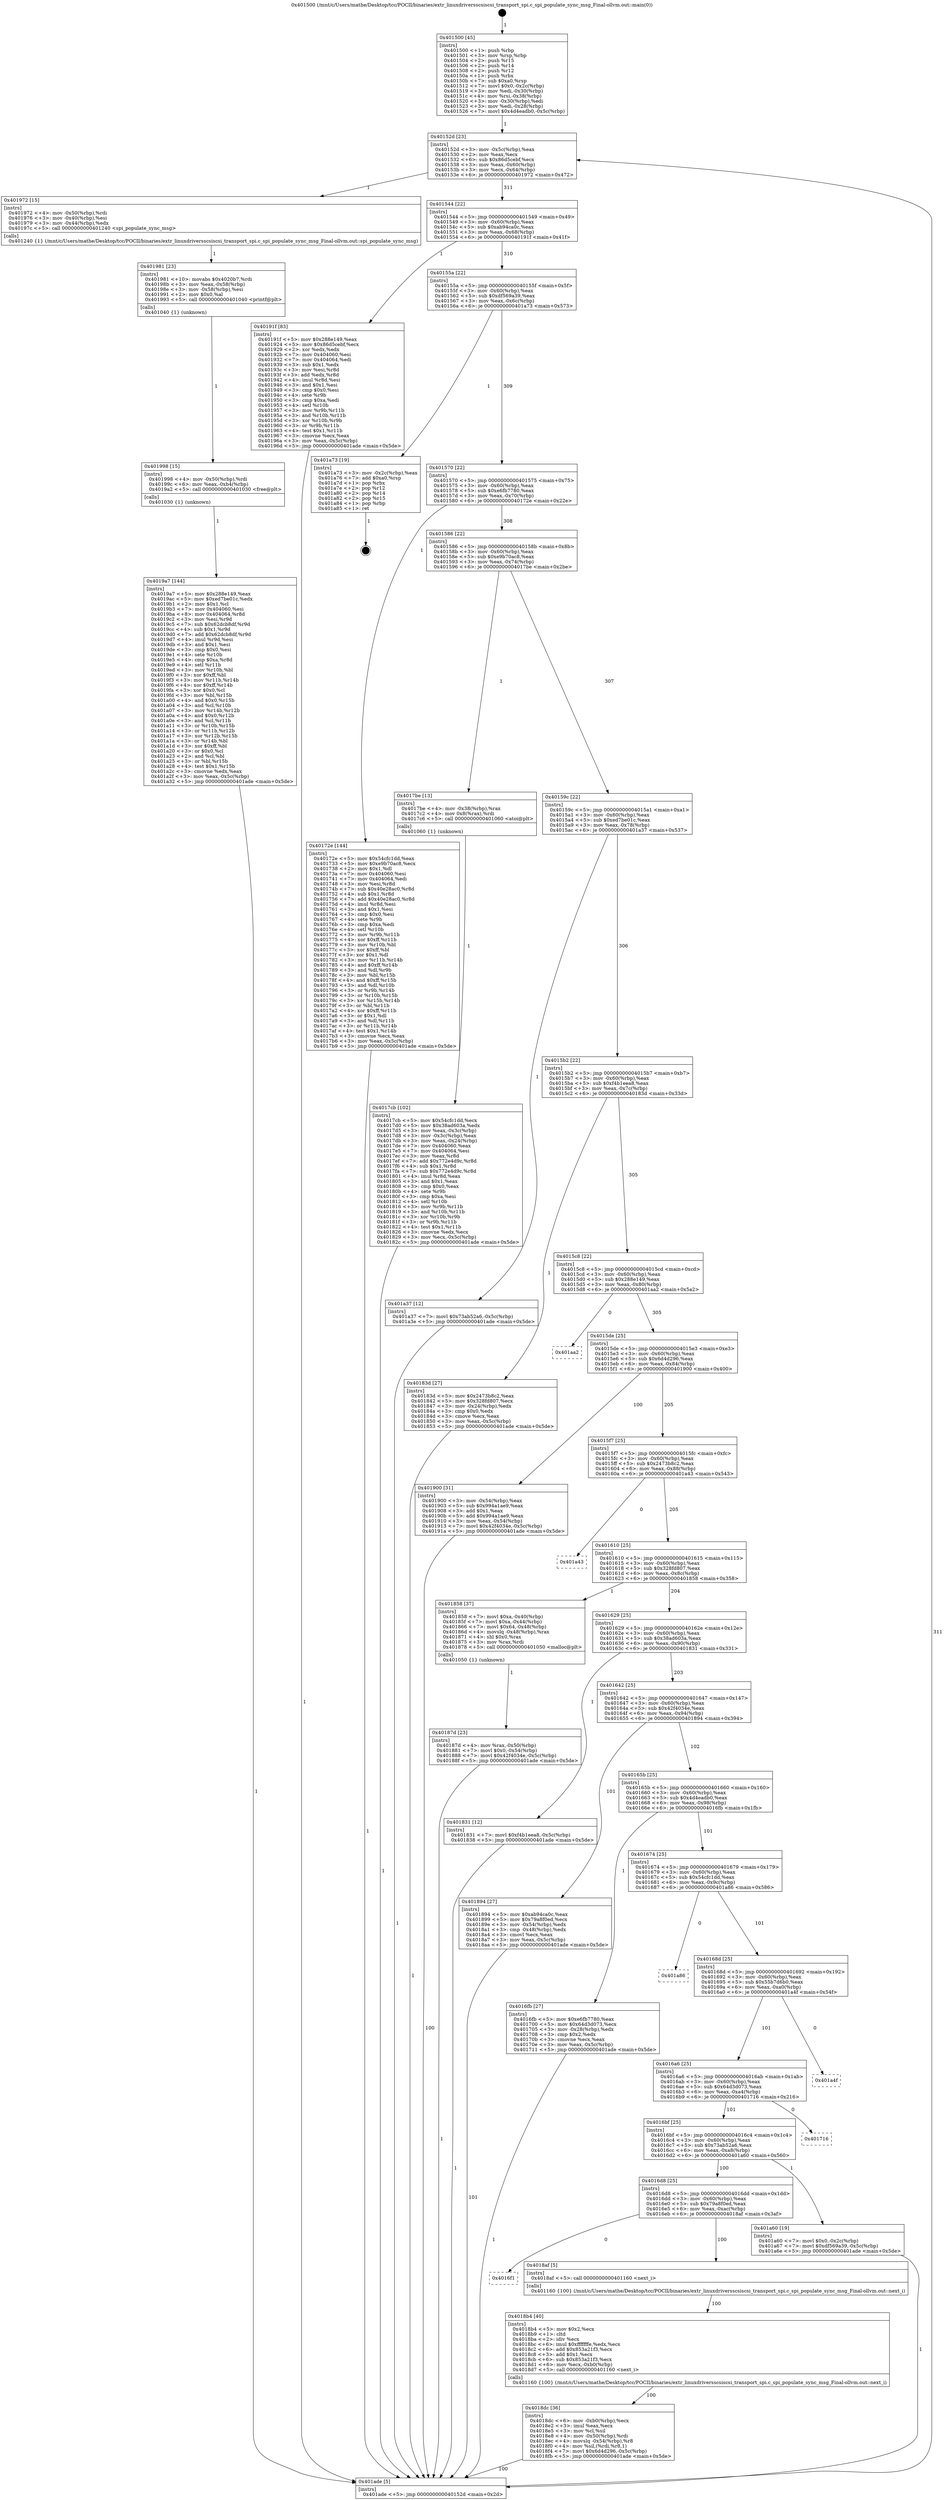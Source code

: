 digraph "0x401500" {
  label = "0x401500 (/mnt/c/Users/mathe/Desktop/tcc/POCII/binaries/extr_linuxdriversscsiscsi_transport_spi.c_spi_populate_sync_msg_Final-ollvm.out::main(0))"
  labelloc = "t"
  node[shape=record]

  Entry [label="",width=0.3,height=0.3,shape=circle,fillcolor=black,style=filled]
  "0x40152d" [label="{
     0x40152d [23]\l
     | [instrs]\l
     &nbsp;&nbsp;0x40152d \<+3\>: mov -0x5c(%rbp),%eax\l
     &nbsp;&nbsp;0x401530 \<+2\>: mov %eax,%ecx\l
     &nbsp;&nbsp;0x401532 \<+6\>: sub $0x86d5cebf,%ecx\l
     &nbsp;&nbsp;0x401538 \<+3\>: mov %eax,-0x60(%rbp)\l
     &nbsp;&nbsp;0x40153b \<+3\>: mov %ecx,-0x64(%rbp)\l
     &nbsp;&nbsp;0x40153e \<+6\>: je 0000000000401972 \<main+0x472\>\l
  }"]
  "0x401972" [label="{
     0x401972 [15]\l
     | [instrs]\l
     &nbsp;&nbsp;0x401972 \<+4\>: mov -0x50(%rbp),%rdi\l
     &nbsp;&nbsp;0x401976 \<+3\>: mov -0x40(%rbp),%esi\l
     &nbsp;&nbsp;0x401979 \<+3\>: mov -0x44(%rbp),%edx\l
     &nbsp;&nbsp;0x40197c \<+5\>: call 0000000000401240 \<spi_populate_sync_msg\>\l
     | [calls]\l
     &nbsp;&nbsp;0x401240 \{1\} (/mnt/c/Users/mathe/Desktop/tcc/POCII/binaries/extr_linuxdriversscsiscsi_transport_spi.c_spi_populate_sync_msg_Final-ollvm.out::spi_populate_sync_msg)\l
  }"]
  "0x401544" [label="{
     0x401544 [22]\l
     | [instrs]\l
     &nbsp;&nbsp;0x401544 \<+5\>: jmp 0000000000401549 \<main+0x49\>\l
     &nbsp;&nbsp;0x401549 \<+3\>: mov -0x60(%rbp),%eax\l
     &nbsp;&nbsp;0x40154c \<+5\>: sub $0xab94ca0c,%eax\l
     &nbsp;&nbsp;0x401551 \<+3\>: mov %eax,-0x68(%rbp)\l
     &nbsp;&nbsp;0x401554 \<+6\>: je 000000000040191f \<main+0x41f\>\l
  }"]
  Exit [label="",width=0.3,height=0.3,shape=circle,fillcolor=black,style=filled,peripheries=2]
  "0x40191f" [label="{
     0x40191f [83]\l
     | [instrs]\l
     &nbsp;&nbsp;0x40191f \<+5\>: mov $0x288e149,%eax\l
     &nbsp;&nbsp;0x401924 \<+5\>: mov $0x86d5cebf,%ecx\l
     &nbsp;&nbsp;0x401929 \<+2\>: xor %edx,%edx\l
     &nbsp;&nbsp;0x40192b \<+7\>: mov 0x404060,%esi\l
     &nbsp;&nbsp;0x401932 \<+7\>: mov 0x404064,%edi\l
     &nbsp;&nbsp;0x401939 \<+3\>: sub $0x1,%edx\l
     &nbsp;&nbsp;0x40193c \<+3\>: mov %esi,%r8d\l
     &nbsp;&nbsp;0x40193f \<+3\>: add %edx,%r8d\l
     &nbsp;&nbsp;0x401942 \<+4\>: imul %r8d,%esi\l
     &nbsp;&nbsp;0x401946 \<+3\>: and $0x1,%esi\l
     &nbsp;&nbsp;0x401949 \<+3\>: cmp $0x0,%esi\l
     &nbsp;&nbsp;0x40194c \<+4\>: sete %r9b\l
     &nbsp;&nbsp;0x401950 \<+3\>: cmp $0xa,%edi\l
     &nbsp;&nbsp;0x401953 \<+4\>: setl %r10b\l
     &nbsp;&nbsp;0x401957 \<+3\>: mov %r9b,%r11b\l
     &nbsp;&nbsp;0x40195a \<+3\>: and %r10b,%r11b\l
     &nbsp;&nbsp;0x40195d \<+3\>: xor %r10b,%r9b\l
     &nbsp;&nbsp;0x401960 \<+3\>: or %r9b,%r11b\l
     &nbsp;&nbsp;0x401963 \<+4\>: test $0x1,%r11b\l
     &nbsp;&nbsp;0x401967 \<+3\>: cmovne %ecx,%eax\l
     &nbsp;&nbsp;0x40196a \<+3\>: mov %eax,-0x5c(%rbp)\l
     &nbsp;&nbsp;0x40196d \<+5\>: jmp 0000000000401ade \<main+0x5de\>\l
  }"]
  "0x40155a" [label="{
     0x40155a [22]\l
     | [instrs]\l
     &nbsp;&nbsp;0x40155a \<+5\>: jmp 000000000040155f \<main+0x5f\>\l
     &nbsp;&nbsp;0x40155f \<+3\>: mov -0x60(%rbp),%eax\l
     &nbsp;&nbsp;0x401562 \<+5\>: sub $0xdf569a39,%eax\l
     &nbsp;&nbsp;0x401567 \<+3\>: mov %eax,-0x6c(%rbp)\l
     &nbsp;&nbsp;0x40156a \<+6\>: je 0000000000401a73 \<main+0x573\>\l
  }"]
  "0x4019a7" [label="{
     0x4019a7 [144]\l
     | [instrs]\l
     &nbsp;&nbsp;0x4019a7 \<+5\>: mov $0x288e149,%eax\l
     &nbsp;&nbsp;0x4019ac \<+5\>: mov $0xed7be01c,%edx\l
     &nbsp;&nbsp;0x4019b1 \<+2\>: mov $0x1,%cl\l
     &nbsp;&nbsp;0x4019b3 \<+7\>: mov 0x404060,%esi\l
     &nbsp;&nbsp;0x4019ba \<+8\>: mov 0x404064,%r8d\l
     &nbsp;&nbsp;0x4019c2 \<+3\>: mov %esi,%r9d\l
     &nbsp;&nbsp;0x4019c5 \<+7\>: sub $0x62dcb8df,%r9d\l
     &nbsp;&nbsp;0x4019cc \<+4\>: sub $0x1,%r9d\l
     &nbsp;&nbsp;0x4019d0 \<+7\>: add $0x62dcb8df,%r9d\l
     &nbsp;&nbsp;0x4019d7 \<+4\>: imul %r9d,%esi\l
     &nbsp;&nbsp;0x4019db \<+3\>: and $0x1,%esi\l
     &nbsp;&nbsp;0x4019de \<+3\>: cmp $0x0,%esi\l
     &nbsp;&nbsp;0x4019e1 \<+4\>: sete %r10b\l
     &nbsp;&nbsp;0x4019e5 \<+4\>: cmp $0xa,%r8d\l
     &nbsp;&nbsp;0x4019e9 \<+4\>: setl %r11b\l
     &nbsp;&nbsp;0x4019ed \<+3\>: mov %r10b,%bl\l
     &nbsp;&nbsp;0x4019f0 \<+3\>: xor $0xff,%bl\l
     &nbsp;&nbsp;0x4019f3 \<+3\>: mov %r11b,%r14b\l
     &nbsp;&nbsp;0x4019f6 \<+4\>: xor $0xff,%r14b\l
     &nbsp;&nbsp;0x4019fa \<+3\>: xor $0x0,%cl\l
     &nbsp;&nbsp;0x4019fd \<+3\>: mov %bl,%r15b\l
     &nbsp;&nbsp;0x401a00 \<+4\>: and $0x0,%r15b\l
     &nbsp;&nbsp;0x401a04 \<+3\>: and %cl,%r10b\l
     &nbsp;&nbsp;0x401a07 \<+3\>: mov %r14b,%r12b\l
     &nbsp;&nbsp;0x401a0a \<+4\>: and $0x0,%r12b\l
     &nbsp;&nbsp;0x401a0e \<+3\>: and %cl,%r11b\l
     &nbsp;&nbsp;0x401a11 \<+3\>: or %r10b,%r15b\l
     &nbsp;&nbsp;0x401a14 \<+3\>: or %r11b,%r12b\l
     &nbsp;&nbsp;0x401a17 \<+3\>: xor %r12b,%r15b\l
     &nbsp;&nbsp;0x401a1a \<+3\>: or %r14b,%bl\l
     &nbsp;&nbsp;0x401a1d \<+3\>: xor $0xff,%bl\l
     &nbsp;&nbsp;0x401a20 \<+3\>: or $0x0,%cl\l
     &nbsp;&nbsp;0x401a23 \<+2\>: and %cl,%bl\l
     &nbsp;&nbsp;0x401a25 \<+3\>: or %bl,%r15b\l
     &nbsp;&nbsp;0x401a28 \<+4\>: test $0x1,%r15b\l
     &nbsp;&nbsp;0x401a2c \<+3\>: cmovne %edx,%eax\l
     &nbsp;&nbsp;0x401a2f \<+3\>: mov %eax,-0x5c(%rbp)\l
     &nbsp;&nbsp;0x401a32 \<+5\>: jmp 0000000000401ade \<main+0x5de\>\l
  }"]
  "0x401a73" [label="{
     0x401a73 [19]\l
     | [instrs]\l
     &nbsp;&nbsp;0x401a73 \<+3\>: mov -0x2c(%rbp),%eax\l
     &nbsp;&nbsp;0x401a76 \<+7\>: add $0xa0,%rsp\l
     &nbsp;&nbsp;0x401a7d \<+1\>: pop %rbx\l
     &nbsp;&nbsp;0x401a7e \<+2\>: pop %r12\l
     &nbsp;&nbsp;0x401a80 \<+2\>: pop %r14\l
     &nbsp;&nbsp;0x401a82 \<+2\>: pop %r15\l
     &nbsp;&nbsp;0x401a84 \<+1\>: pop %rbp\l
     &nbsp;&nbsp;0x401a85 \<+1\>: ret\l
  }"]
  "0x401570" [label="{
     0x401570 [22]\l
     | [instrs]\l
     &nbsp;&nbsp;0x401570 \<+5\>: jmp 0000000000401575 \<main+0x75\>\l
     &nbsp;&nbsp;0x401575 \<+3\>: mov -0x60(%rbp),%eax\l
     &nbsp;&nbsp;0x401578 \<+5\>: sub $0xe6fb7780,%eax\l
     &nbsp;&nbsp;0x40157d \<+3\>: mov %eax,-0x70(%rbp)\l
     &nbsp;&nbsp;0x401580 \<+6\>: je 000000000040172e \<main+0x22e\>\l
  }"]
  "0x401998" [label="{
     0x401998 [15]\l
     | [instrs]\l
     &nbsp;&nbsp;0x401998 \<+4\>: mov -0x50(%rbp),%rdi\l
     &nbsp;&nbsp;0x40199c \<+6\>: mov %eax,-0xb4(%rbp)\l
     &nbsp;&nbsp;0x4019a2 \<+5\>: call 0000000000401030 \<free@plt\>\l
     | [calls]\l
     &nbsp;&nbsp;0x401030 \{1\} (unknown)\l
  }"]
  "0x40172e" [label="{
     0x40172e [144]\l
     | [instrs]\l
     &nbsp;&nbsp;0x40172e \<+5\>: mov $0x54cfc1dd,%eax\l
     &nbsp;&nbsp;0x401733 \<+5\>: mov $0xe9b70ac8,%ecx\l
     &nbsp;&nbsp;0x401738 \<+2\>: mov $0x1,%dl\l
     &nbsp;&nbsp;0x40173a \<+7\>: mov 0x404060,%esi\l
     &nbsp;&nbsp;0x401741 \<+7\>: mov 0x404064,%edi\l
     &nbsp;&nbsp;0x401748 \<+3\>: mov %esi,%r8d\l
     &nbsp;&nbsp;0x40174b \<+7\>: sub $0x40e28ac0,%r8d\l
     &nbsp;&nbsp;0x401752 \<+4\>: sub $0x1,%r8d\l
     &nbsp;&nbsp;0x401756 \<+7\>: add $0x40e28ac0,%r8d\l
     &nbsp;&nbsp;0x40175d \<+4\>: imul %r8d,%esi\l
     &nbsp;&nbsp;0x401761 \<+3\>: and $0x1,%esi\l
     &nbsp;&nbsp;0x401764 \<+3\>: cmp $0x0,%esi\l
     &nbsp;&nbsp;0x401767 \<+4\>: sete %r9b\l
     &nbsp;&nbsp;0x40176b \<+3\>: cmp $0xa,%edi\l
     &nbsp;&nbsp;0x40176e \<+4\>: setl %r10b\l
     &nbsp;&nbsp;0x401772 \<+3\>: mov %r9b,%r11b\l
     &nbsp;&nbsp;0x401775 \<+4\>: xor $0xff,%r11b\l
     &nbsp;&nbsp;0x401779 \<+3\>: mov %r10b,%bl\l
     &nbsp;&nbsp;0x40177c \<+3\>: xor $0xff,%bl\l
     &nbsp;&nbsp;0x40177f \<+3\>: xor $0x1,%dl\l
     &nbsp;&nbsp;0x401782 \<+3\>: mov %r11b,%r14b\l
     &nbsp;&nbsp;0x401785 \<+4\>: and $0xff,%r14b\l
     &nbsp;&nbsp;0x401789 \<+3\>: and %dl,%r9b\l
     &nbsp;&nbsp;0x40178c \<+3\>: mov %bl,%r15b\l
     &nbsp;&nbsp;0x40178f \<+4\>: and $0xff,%r15b\l
     &nbsp;&nbsp;0x401793 \<+3\>: and %dl,%r10b\l
     &nbsp;&nbsp;0x401796 \<+3\>: or %r9b,%r14b\l
     &nbsp;&nbsp;0x401799 \<+3\>: or %r10b,%r15b\l
     &nbsp;&nbsp;0x40179c \<+3\>: xor %r15b,%r14b\l
     &nbsp;&nbsp;0x40179f \<+3\>: or %bl,%r11b\l
     &nbsp;&nbsp;0x4017a2 \<+4\>: xor $0xff,%r11b\l
     &nbsp;&nbsp;0x4017a6 \<+3\>: or $0x1,%dl\l
     &nbsp;&nbsp;0x4017a9 \<+3\>: and %dl,%r11b\l
     &nbsp;&nbsp;0x4017ac \<+3\>: or %r11b,%r14b\l
     &nbsp;&nbsp;0x4017af \<+4\>: test $0x1,%r14b\l
     &nbsp;&nbsp;0x4017b3 \<+3\>: cmovne %ecx,%eax\l
     &nbsp;&nbsp;0x4017b6 \<+3\>: mov %eax,-0x5c(%rbp)\l
     &nbsp;&nbsp;0x4017b9 \<+5\>: jmp 0000000000401ade \<main+0x5de\>\l
  }"]
  "0x401586" [label="{
     0x401586 [22]\l
     | [instrs]\l
     &nbsp;&nbsp;0x401586 \<+5\>: jmp 000000000040158b \<main+0x8b\>\l
     &nbsp;&nbsp;0x40158b \<+3\>: mov -0x60(%rbp),%eax\l
     &nbsp;&nbsp;0x40158e \<+5\>: sub $0xe9b70ac8,%eax\l
     &nbsp;&nbsp;0x401593 \<+3\>: mov %eax,-0x74(%rbp)\l
     &nbsp;&nbsp;0x401596 \<+6\>: je 00000000004017be \<main+0x2be\>\l
  }"]
  "0x401981" [label="{
     0x401981 [23]\l
     | [instrs]\l
     &nbsp;&nbsp;0x401981 \<+10\>: movabs $0x4020b7,%rdi\l
     &nbsp;&nbsp;0x40198b \<+3\>: mov %eax,-0x58(%rbp)\l
     &nbsp;&nbsp;0x40198e \<+3\>: mov -0x58(%rbp),%esi\l
     &nbsp;&nbsp;0x401991 \<+2\>: mov $0x0,%al\l
     &nbsp;&nbsp;0x401993 \<+5\>: call 0000000000401040 \<printf@plt\>\l
     | [calls]\l
     &nbsp;&nbsp;0x401040 \{1\} (unknown)\l
  }"]
  "0x4017be" [label="{
     0x4017be [13]\l
     | [instrs]\l
     &nbsp;&nbsp;0x4017be \<+4\>: mov -0x38(%rbp),%rax\l
     &nbsp;&nbsp;0x4017c2 \<+4\>: mov 0x8(%rax),%rdi\l
     &nbsp;&nbsp;0x4017c6 \<+5\>: call 0000000000401060 \<atoi@plt\>\l
     | [calls]\l
     &nbsp;&nbsp;0x401060 \{1\} (unknown)\l
  }"]
  "0x40159c" [label="{
     0x40159c [22]\l
     | [instrs]\l
     &nbsp;&nbsp;0x40159c \<+5\>: jmp 00000000004015a1 \<main+0xa1\>\l
     &nbsp;&nbsp;0x4015a1 \<+3\>: mov -0x60(%rbp),%eax\l
     &nbsp;&nbsp;0x4015a4 \<+5\>: sub $0xed7be01c,%eax\l
     &nbsp;&nbsp;0x4015a9 \<+3\>: mov %eax,-0x78(%rbp)\l
     &nbsp;&nbsp;0x4015ac \<+6\>: je 0000000000401a37 \<main+0x537\>\l
  }"]
  "0x4018dc" [label="{
     0x4018dc [36]\l
     | [instrs]\l
     &nbsp;&nbsp;0x4018dc \<+6\>: mov -0xb0(%rbp),%ecx\l
     &nbsp;&nbsp;0x4018e2 \<+3\>: imul %eax,%ecx\l
     &nbsp;&nbsp;0x4018e5 \<+3\>: mov %cl,%sil\l
     &nbsp;&nbsp;0x4018e8 \<+4\>: mov -0x50(%rbp),%rdi\l
     &nbsp;&nbsp;0x4018ec \<+4\>: movslq -0x54(%rbp),%r8\l
     &nbsp;&nbsp;0x4018f0 \<+4\>: mov %sil,(%rdi,%r8,1)\l
     &nbsp;&nbsp;0x4018f4 \<+7\>: movl $0x6d4d296,-0x5c(%rbp)\l
     &nbsp;&nbsp;0x4018fb \<+5\>: jmp 0000000000401ade \<main+0x5de\>\l
  }"]
  "0x401a37" [label="{
     0x401a37 [12]\l
     | [instrs]\l
     &nbsp;&nbsp;0x401a37 \<+7\>: movl $0x73ab52a6,-0x5c(%rbp)\l
     &nbsp;&nbsp;0x401a3e \<+5\>: jmp 0000000000401ade \<main+0x5de\>\l
  }"]
  "0x4015b2" [label="{
     0x4015b2 [22]\l
     | [instrs]\l
     &nbsp;&nbsp;0x4015b2 \<+5\>: jmp 00000000004015b7 \<main+0xb7\>\l
     &nbsp;&nbsp;0x4015b7 \<+3\>: mov -0x60(%rbp),%eax\l
     &nbsp;&nbsp;0x4015ba \<+5\>: sub $0xf4b1eea8,%eax\l
     &nbsp;&nbsp;0x4015bf \<+3\>: mov %eax,-0x7c(%rbp)\l
     &nbsp;&nbsp;0x4015c2 \<+6\>: je 000000000040183d \<main+0x33d\>\l
  }"]
  "0x4018b4" [label="{
     0x4018b4 [40]\l
     | [instrs]\l
     &nbsp;&nbsp;0x4018b4 \<+5\>: mov $0x2,%ecx\l
     &nbsp;&nbsp;0x4018b9 \<+1\>: cltd\l
     &nbsp;&nbsp;0x4018ba \<+2\>: idiv %ecx\l
     &nbsp;&nbsp;0x4018bc \<+6\>: imul $0xfffffffe,%edx,%ecx\l
     &nbsp;&nbsp;0x4018c2 \<+6\>: add $0x853a21f3,%ecx\l
     &nbsp;&nbsp;0x4018c8 \<+3\>: add $0x1,%ecx\l
     &nbsp;&nbsp;0x4018cb \<+6\>: sub $0x853a21f3,%ecx\l
     &nbsp;&nbsp;0x4018d1 \<+6\>: mov %ecx,-0xb0(%rbp)\l
     &nbsp;&nbsp;0x4018d7 \<+5\>: call 0000000000401160 \<next_i\>\l
     | [calls]\l
     &nbsp;&nbsp;0x401160 \{100\} (/mnt/c/Users/mathe/Desktop/tcc/POCII/binaries/extr_linuxdriversscsiscsi_transport_spi.c_spi_populate_sync_msg_Final-ollvm.out::next_i)\l
  }"]
  "0x40183d" [label="{
     0x40183d [27]\l
     | [instrs]\l
     &nbsp;&nbsp;0x40183d \<+5\>: mov $0x2473b8c2,%eax\l
     &nbsp;&nbsp;0x401842 \<+5\>: mov $0x328fd807,%ecx\l
     &nbsp;&nbsp;0x401847 \<+3\>: mov -0x24(%rbp),%edx\l
     &nbsp;&nbsp;0x40184a \<+3\>: cmp $0x0,%edx\l
     &nbsp;&nbsp;0x40184d \<+3\>: cmove %ecx,%eax\l
     &nbsp;&nbsp;0x401850 \<+3\>: mov %eax,-0x5c(%rbp)\l
     &nbsp;&nbsp;0x401853 \<+5\>: jmp 0000000000401ade \<main+0x5de\>\l
  }"]
  "0x4015c8" [label="{
     0x4015c8 [22]\l
     | [instrs]\l
     &nbsp;&nbsp;0x4015c8 \<+5\>: jmp 00000000004015cd \<main+0xcd\>\l
     &nbsp;&nbsp;0x4015cd \<+3\>: mov -0x60(%rbp),%eax\l
     &nbsp;&nbsp;0x4015d0 \<+5\>: sub $0x288e149,%eax\l
     &nbsp;&nbsp;0x4015d5 \<+3\>: mov %eax,-0x80(%rbp)\l
     &nbsp;&nbsp;0x4015d8 \<+6\>: je 0000000000401aa2 \<main+0x5a2\>\l
  }"]
  "0x4016f1" [label="{
     0x4016f1\l
  }", style=dashed]
  "0x401aa2" [label="{
     0x401aa2\l
  }", style=dashed]
  "0x4015de" [label="{
     0x4015de [25]\l
     | [instrs]\l
     &nbsp;&nbsp;0x4015de \<+5\>: jmp 00000000004015e3 \<main+0xe3\>\l
     &nbsp;&nbsp;0x4015e3 \<+3\>: mov -0x60(%rbp),%eax\l
     &nbsp;&nbsp;0x4015e6 \<+5\>: sub $0x6d4d296,%eax\l
     &nbsp;&nbsp;0x4015eb \<+6\>: mov %eax,-0x84(%rbp)\l
     &nbsp;&nbsp;0x4015f1 \<+6\>: je 0000000000401900 \<main+0x400\>\l
  }"]
  "0x4018af" [label="{
     0x4018af [5]\l
     | [instrs]\l
     &nbsp;&nbsp;0x4018af \<+5\>: call 0000000000401160 \<next_i\>\l
     | [calls]\l
     &nbsp;&nbsp;0x401160 \{100\} (/mnt/c/Users/mathe/Desktop/tcc/POCII/binaries/extr_linuxdriversscsiscsi_transport_spi.c_spi_populate_sync_msg_Final-ollvm.out::next_i)\l
  }"]
  "0x401900" [label="{
     0x401900 [31]\l
     | [instrs]\l
     &nbsp;&nbsp;0x401900 \<+3\>: mov -0x54(%rbp),%eax\l
     &nbsp;&nbsp;0x401903 \<+5\>: sub $0x994a1ae9,%eax\l
     &nbsp;&nbsp;0x401908 \<+3\>: add $0x1,%eax\l
     &nbsp;&nbsp;0x40190b \<+5\>: add $0x994a1ae9,%eax\l
     &nbsp;&nbsp;0x401910 \<+3\>: mov %eax,-0x54(%rbp)\l
     &nbsp;&nbsp;0x401913 \<+7\>: movl $0x42f4034e,-0x5c(%rbp)\l
     &nbsp;&nbsp;0x40191a \<+5\>: jmp 0000000000401ade \<main+0x5de\>\l
  }"]
  "0x4015f7" [label="{
     0x4015f7 [25]\l
     | [instrs]\l
     &nbsp;&nbsp;0x4015f7 \<+5\>: jmp 00000000004015fc \<main+0xfc\>\l
     &nbsp;&nbsp;0x4015fc \<+3\>: mov -0x60(%rbp),%eax\l
     &nbsp;&nbsp;0x4015ff \<+5\>: sub $0x2473b8c2,%eax\l
     &nbsp;&nbsp;0x401604 \<+6\>: mov %eax,-0x88(%rbp)\l
     &nbsp;&nbsp;0x40160a \<+6\>: je 0000000000401a43 \<main+0x543\>\l
  }"]
  "0x4016d8" [label="{
     0x4016d8 [25]\l
     | [instrs]\l
     &nbsp;&nbsp;0x4016d8 \<+5\>: jmp 00000000004016dd \<main+0x1dd\>\l
     &nbsp;&nbsp;0x4016dd \<+3\>: mov -0x60(%rbp),%eax\l
     &nbsp;&nbsp;0x4016e0 \<+5\>: sub $0x79a8f0ed,%eax\l
     &nbsp;&nbsp;0x4016e5 \<+6\>: mov %eax,-0xac(%rbp)\l
     &nbsp;&nbsp;0x4016eb \<+6\>: je 00000000004018af \<main+0x3af\>\l
  }"]
  "0x401a43" [label="{
     0x401a43\l
  }", style=dashed]
  "0x401610" [label="{
     0x401610 [25]\l
     | [instrs]\l
     &nbsp;&nbsp;0x401610 \<+5\>: jmp 0000000000401615 \<main+0x115\>\l
     &nbsp;&nbsp;0x401615 \<+3\>: mov -0x60(%rbp),%eax\l
     &nbsp;&nbsp;0x401618 \<+5\>: sub $0x328fd807,%eax\l
     &nbsp;&nbsp;0x40161d \<+6\>: mov %eax,-0x8c(%rbp)\l
     &nbsp;&nbsp;0x401623 \<+6\>: je 0000000000401858 \<main+0x358\>\l
  }"]
  "0x401a60" [label="{
     0x401a60 [19]\l
     | [instrs]\l
     &nbsp;&nbsp;0x401a60 \<+7\>: movl $0x0,-0x2c(%rbp)\l
     &nbsp;&nbsp;0x401a67 \<+7\>: movl $0xdf569a39,-0x5c(%rbp)\l
     &nbsp;&nbsp;0x401a6e \<+5\>: jmp 0000000000401ade \<main+0x5de\>\l
  }"]
  "0x401858" [label="{
     0x401858 [37]\l
     | [instrs]\l
     &nbsp;&nbsp;0x401858 \<+7\>: movl $0xa,-0x40(%rbp)\l
     &nbsp;&nbsp;0x40185f \<+7\>: movl $0xa,-0x44(%rbp)\l
     &nbsp;&nbsp;0x401866 \<+7\>: movl $0x64,-0x48(%rbp)\l
     &nbsp;&nbsp;0x40186d \<+4\>: movslq -0x48(%rbp),%rax\l
     &nbsp;&nbsp;0x401871 \<+4\>: shl $0x0,%rax\l
     &nbsp;&nbsp;0x401875 \<+3\>: mov %rax,%rdi\l
     &nbsp;&nbsp;0x401878 \<+5\>: call 0000000000401050 \<malloc@plt\>\l
     | [calls]\l
     &nbsp;&nbsp;0x401050 \{1\} (unknown)\l
  }"]
  "0x401629" [label="{
     0x401629 [25]\l
     | [instrs]\l
     &nbsp;&nbsp;0x401629 \<+5\>: jmp 000000000040162e \<main+0x12e\>\l
     &nbsp;&nbsp;0x40162e \<+3\>: mov -0x60(%rbp),%eax\l
     &nbsp;&nbsp;0x401631 \<+5\>: sub $0x38ad603a,%eax\l
     &nbsp;&nbsp;0x401636 \<+6\>: mov %eax,-0x90(%rbp)\l
     &nbsp;&nbsp;0x40163c \<+6\>: je 0000000000401831 \<main+0x331\>\l
  }"]
  "0x4016bf" [label="{
     0x4016bf [25]\l
     | [instrs]\l
     &nbsp;&nbsp;0x4016bf \<+5\>: jmp 00000000004016c4 \<main+0x1c4\>\l
     &nbsp;&nbsp;0x4016c4 \<+3\>: mov -0x60(%rbp),%eax\l
     &nbsp;&nbsp;0x4016c7 \<+5\>: sub $0x73ab52a6,%eax\l
     &nbsp;&nbsp;0x4016cc \<+6\>: mov %eax,-0xa8(%rbp)\l
     &nbsp;&nbsp;0x4016d2 \<+6\>: je 0000000000401a60 \<main+0x560\>\l
  }"]
  "0x401831" [label="{
     0x401831 [12]\l
     | [instrs]\l
     &nbsp;&nbsp;0x401831 \<+7\>: movl $0xf4b1eea8,-0x5c(%rbp)\l
     &nbsp;&nbsp;0x401838 \<+5\>: jmp 0000000000401ade \<main+0x5de\>\l
  }"]
  "0x401642" [label="{
     0x401642 [25]\l
     | [instrs]\l
     &nbsp;&nbsp;0x401642 \<+5\>: jmp 0000000000401647 \<main+0x147\>\l
     &nbsp;&nbsp;0x401647 \<+3\>: mov -0x60(%rbp),%eax\l
     &nbsp;&nbsp;0x40164a \<+5\>: sub $0x42f4034e,%eax\l
     &nbsp;&nbsp;0x40164f \<+6\>: mov %eax,-0x94(%rbp)\l
     &nbsp;&nbsp;0x401655 \<+6\>: je 0000000000401894 \<main+0x394\>\l
  }"]
  "0x401716" [label="{
     0x401716\l
  }", style=dashed]
  "0x401894" [label="{
     0x401894 [27]\l
     | [instrs]\l
     &nbsp;&nbsp;0x401894 \<+5\>: mov $0xab94ca0c,%eax\l
     &nbsp;&nbsp;0x401899 \<+5\>: mov $0x79a8f0ed,%ecx\l
     &nbsp;&nbsp;0x40189e \<+3\>: mov -0x54(%rbp),%edx\l
     &nbsp;&nbsp;0x4018a1 \<+3\>: cmp -0x48(%rbp),%edx\l
     &nbsp;&nbsp;0x4018a4 \<+3\>: cmovl %ecx,%eax\l
     &nbsp;&nbsp;0x4018a7 \<+3\>: mov %eax,-0x5c(%rbp)\l
     &nbsp;&nbsp;0x4018aa \<+5\>: jmp 0000000000401ade \<main+0x5de\>\l
  }"]
  "0x40165b" [label="{
     0x40165b [25]\l
     | [instrs]\l
     &nbsp;&nbsp;0x40165b \<+5\>: jmp 0000000000401660 \<main+0x160\>\l
     &nbsp;&nbsp;0x401660 \<+3\>: mov -0x60(%rbp),%eax\l
     &nbsp;&nbsp;0x401663 \<+5\>: sub $0x4d4eadb0,%eax\l
     &nbsp;&nbsp;0x401668 \<+6\>: mov %eax,-0x98(%rbp)\l
     &nbsp;&nbsp;0x40166e \<+6\>: je 00000000004016fb \<main+0x1fb\>\l
  }"]
  "0x4016a6" [label="{
     0x4016a6 [25]\l
     | [instrs]\l
     &nbsp;&nbsp;0x4016a6 \<+5\>: jmp 00000000004016ab \<main+0x1ab\>\l
     &nbsp;&nbsp;0x4016ab \<+3\>: mov -0x60(%rbp),%eax\l
     &nbsp;&nbsp;0x4016ae \<+5\>: sub $0x64d3d073,%eax\l
     &nbsp;&nbsp;0x4016b3 \<+6\>: mov %eax,-0xa4(%rbp)\l
     &nbsp;&nbsp;0x4016b9 \<+6\>: je 0000000000401716 \<main+0x216\>\l
  }"]
  "0x4016fb" [label="{
     0x4016fb [27]\l
     | [instrs]\l
     &nbsp;&nbsp;0x4016fb \<+5\>: mov $0xe6fb7780,%eax\l
     &nbsp;&nbsp;0x401700 \<+5\>: mov $0x64d3d073,%ecx\l
     &nbsp;&nbsp;0x401705 \<+3\>: mov -0x28(%rbp),%edx\l
     &nbsp;&nbsp;0x401708 \<+3\>: cmp $0x2,%edx\l
     &nbsp;&nbsp;0x40170b \<+3\>: cmovne %ecx,%eax\l
     &nbsp;&nbsp;0x40170e \<+3\>: mov %eax,-0x5c(%rbp)\l
     &nbsp;&nbsp;0x401711 \<+5\>: jmp 0000000000401ade \<main+0x5de\>\l
  }"]
  "0x401674" [label="{
     0x401674 [25]\l
     | [instrs]\l
     &nbsp;&nbsp;0x401674 \<+5\>: jmp 0000000000401679 \<main+0x179\>\l
     &nbsp;&nbsp;0x401679 \<+3\>: mov -0x60(%rbp),%eax\l
     &nbsp;&nbsp;0x40167c \<+5\>: sub $0x54cfc1dd,%eax\l
     &nbsp;&nbsp;0x401681 \<+6\>: mov %eax,-0x9c(%rbp)\l
     &nbsp;&nbsp;0x401687 \<+6\>: je 0000000000401a86 \<main+0x586\>\l
  }"]
  "0x401ade" [label="{
     0x401ade [5]\l
     | [instrs]\l
     &nbsp;&nbsp;0x401ade \<+5\>: jmp 000000000040152d \<main+0x2d\>\l
  }"]
  "0x401500" [label="{
     0x401500 [45]\l
     | [instrs]\l
     &nbsp;&nbsp;0x401500 \<+1\>: push %rbp\l
     &nbsp;&nbsp;0x401501 \<+3\>: mov %rsp,%rbp\l
     &nbsp;&nbsp;0x401504 \<+2\>: push %r15\l
     &nbsp;&nbsp;0x401506 \<+2\>: push %r14\l
     &nbsp;&nbsp;0x401508 \<+2\>: push %r12\l
     &nbsp;&nbsp;0x40150a \<+1\>: push %rbx\l
     &nbsp;&nbsp;0x40150b \<+7\>: sub $0xa0,%rsp\l
     &nbsp;&nbsp;0x401512 \<+7\>: movl $0x0,-0x2c(%rbp)\l
     &nbsp;&nbsp;0x401519 \<+3\>: mov %edi,-0x30(%rbp)\l
     &nbsp;&nbsp;0x40151c \<+4\>: mov %rsi,-0x38(%rbp)\l
     &nbsp;&nbsp;0x401520 \<+3\>: mov -0x30(%rbp),%edi\l
     &nbsp;&nbsp;0x401523 \<+3\>: mov %edi,-0x28(%rbp)\l
     &nbsp;&nbsp;0x401526 \<+7\>: movl $0x4d4eadb0,-0x5c(%rbp)\l
  }"]
  "0x4017cb" [label="{
     0x4017cb [102]\l
     | [instrs]\l
     &nbsp;&nbsp;0x4017cb \<+5\>: mov $0x54cfc1dd,%ecx\l
     &nbsp;&nbsp;0x4017d0 \<+5\>: mov $0x38ad603a,%edx\l
     &nbsp;&nbsp;0x4017d5 \<+3\>: mov %eax,-0x3c(%rbp)\l
     &nbsp;&nbsp;0x4017d8 \<+3\>: mov -0x3c(%rbp),%eax\l
     &nbsp;&nbsp;0x4017db \<+3\>: mov %eax,-0x24(%rbp)\l
     &nbsp;&nbsp;0x4017de \<+7\>: mov 0x404060,%eax\l
     &nbsp;&nbsp;0x4017e5 \<+7\>: mov 0x404064,%esi\l
     &nbsp;&nbsp;0x4017ec \<+3\>: mov %eax,%r8d\l
     &nbsp;&nbsp;0x4017ef \<+7\>: add $0x772e4d9c,%r8d\l
     &nbsp;&nbsp;0x4017f6 \<+4\>: sub $0x1,%r8d\l
     &nbsp;&nbsp;0x4017fa \<+7\>: sub $0x772e4d9c,%r8d\l
     &nbsp;&nbsp;0x401801 \<+4\>: imul %r8d,%eax\l
     &nbsp;&nbsp;0x401805 \<+3\>: and $0x1,%eax\l
     &nbsp;&nbsp;0x401808 \<+3\>: cmp $0x0,%eax\l
     &nbsp;&nbsp;0x40180b \<+4\>: sete %r9b\l
     &nbsp;&nbsp;0x40180f \<+3\>: cmp $0xa,%esi\l
     &nbsp;&nbsp;0x401812 \<+4\>: setl %r10b\l
     &nbsp;&nbsp;0x401816 \<+3\>: mov %r9b,%r11b\l
     &nbsp;&nbsp;0x401819 \<+3\>: and %r10b,%r11b\l
     &nbsp;&nbsp;0x40181c \<+3\>: xor %r10b,%r9b\l
     &nbsp;&nbsp;0x40181f \<+3\>: or %r9b,%r11b\l
     &nbsp;&nbsp;0x401822 \<+4\>: test $0x1,%r11b\l
     &nbsp;&nbsp;0x401826 \<+3\>: cmovne %edx,%ecx\l
     &nbsp;&nbsp;0x401829 \<+3\>: mov %ecx,-0x5c(%rbp)\l
     &nbsp;&nbsp;0x40182c \<+5\>: jmp 0000000000401ade \<main+0x5de\>\l
  }"]
  "0x40187d" [label="{
     0x40187d [23]\l
     | [instrs]\l
     &nbsp;&nbsp;0x40187d \<+4\>: mov %rax,-0x50(%rbp)\l
     &nbsp;&nbsp;0x401881 \<+7\>: movl $0x0,-0x54(%rbp)\l
     &nbsp;&nbsp;0x401888 \<+7\>: movl $0x42f4034e,-0x5c(%rbp)\l
     &nbsp;&nbsp;0x40188f \<+5\>: jmp 0000000000401ade \<main+0x5de\>\l
  }"]
  "0x401a4f" [label="{
     0x401a4f\l
  }", style=dashed]
  "0x401a86" [label="{
     0x401a86\l
  }", style=dashed]
  "0x40168d" [label="{
     0x40168d [25]\l
     | [instrs]\l
     &nbsp;&nbsp;0x40168d \<+5\>: jmp 0000000000401692 \<main+0x192\>\l
     &nbsp;&nbsp;0x401692 \<+3\>: mov -0x60(%rbp),%eax\l
     &nbsp;&nbsp;0x401695 \<+5\>: sub $0x55b7d6b0,%eax\l
     &nbsp;&nbsp;0x40169a \<+6\>: mov %eax,-0xa0(%rbp)\l
     &nbsp;&nbsp;0x4016a0 \<+6\>: je 0000000000401a4f \<main+0x54f\>\l
  }"]
  Entry -> "0x401500" [label=" 1"]
  "0x40152d" -> "0x401972" [label=" 1"]
  "0x40152d" -> "0x401544" [label=" 311"]
  "0x401a73" -> Exit [label=" 1"]
  "0x401544" -> "0x40191f" [label=" 1"]
  "0x401544" -> "0x40155a" [label=" 310"]
  "0x401a60" -> "0x401ade" [label=" 1"]
  "0x40155a" -> "0x401a73" [label=" 1"]
  "0x40155a" -> "0x401570" [label=" 309"]
  "0x401a37" -> "0x401ade" [label=" 1"]
  "0x401570" -> "0x40172e" [label=" 1"]
  "0x401570" -> "0x401586" [label=" 308"]
  "0x4019a7" -> "0x401ade" [label=" 1"]
  "0x401586" -> "0x4017be" [label=" 1"]
  "0x401586" -> "0x40159c" [label=" 307"]
  "0x401998" -> "0x4019a7" [label=" 1"]
  "0x40159c" -> "0x401a37" [label=" 1"]
  "0x40159c" -> "0x4015b2" [label=" 306"]
  "0x401981" -> "0x401998" [label=" 1"]
  "0x4015b2" -> "0x40183d" [label=" 1"]
  "0x4015b2" -> "0x4015c8" [label=" 305"]
  "0x401972" -> "0x401981" [label=" 1"]
  "0x4015c8" -> "0x401aa2" [label=" 0"]
  "0x4015c8" -> "0x4015de" [label=" 305"]
  "0x40191f" -> "0x401ade" [label=" 1"]
  "0x4015de" -> "0x401900" [label=" 100"]
  "0x4015de" -> "0x4015f7" [label=" 205"]
  "0x401900" -> "0x401ade" [label=" 100"]
  "0x4015f7" -> "0x401a43" [label=" 0"]
  "0x4015f7" -> "0x401610" [label=" 205"]
  "0x4018b4" -> "0x4018dc" [label=" 100"]
  "0x401610" -> "0x401858" [label=" 1"]
  "0x401610" -> "0x401629" [label=" 204"]
  "0x4018af" -> "0x4018b4" [label=" 100"]
  "0x401629" -> "0x401831" [label=" 1"]
  "0x401629" -> "0x401642" [label=" 203"]
  "0x4016d8" -> "0x4018af" [label=" 100"]
  "0x401642" -> "0x401894" [label=" 101"]
  "0x401642" -> "0x40165b" [label=" 102"]
  "0x4018dc" -> "0x401ade" [label=" 100"]
  "0x40165b" -> "0x4016fb" [label=" 1"]
  "0x40165b" -> "0x401674" [label=" 101"]
  "0x4016fb" -> "0x401ade" [label=" 1"]
  "0x401500" -> "0x40152d" [label=" 1"]
  "0x401ade" -> "0x40152d" [label=" 311"]
  "0x40172e" -> "0x401ade" [label=" 1"]
  "0x4017be" -> "0x4017cb" [label=" 1"]
  "0x4017cb" -> "0x401ade" [label=" 1"]
  "0x401831" -> "0x401ade" [label=" 1"]
  "0x40183d" -> "0x401ade" [label=" 1"]
  "0x401858" -> "0x40187d" [label=" 1"]
  "0x40187d" -> "0x401ade" [label=" 1"]
  "0x401894" -> "0x401ade" [label=" 101"]
  "0x4016bf" -> "0x401a60" [label=" 1"]
  "0x401674" -> "0x401a86" [label=" 0"]
  "0x401674" -> "0x40168d" [label=" 101"]
  "0x4016d8" -> "0x4016f1" [label=" 0"]
  "0x40168d" -> "0x401a4f" [label=" 0"]
  "0x40168d" -> "0x4016a6" [label=" 101"]
  "0x4016bf" -> "0x4016d8" [label=" 100"]
  "0x4016a6" -> "0x401716" [label=" 0"]
  "0x4016a6" -> "0x4016bf" [label=" 101"]
}
